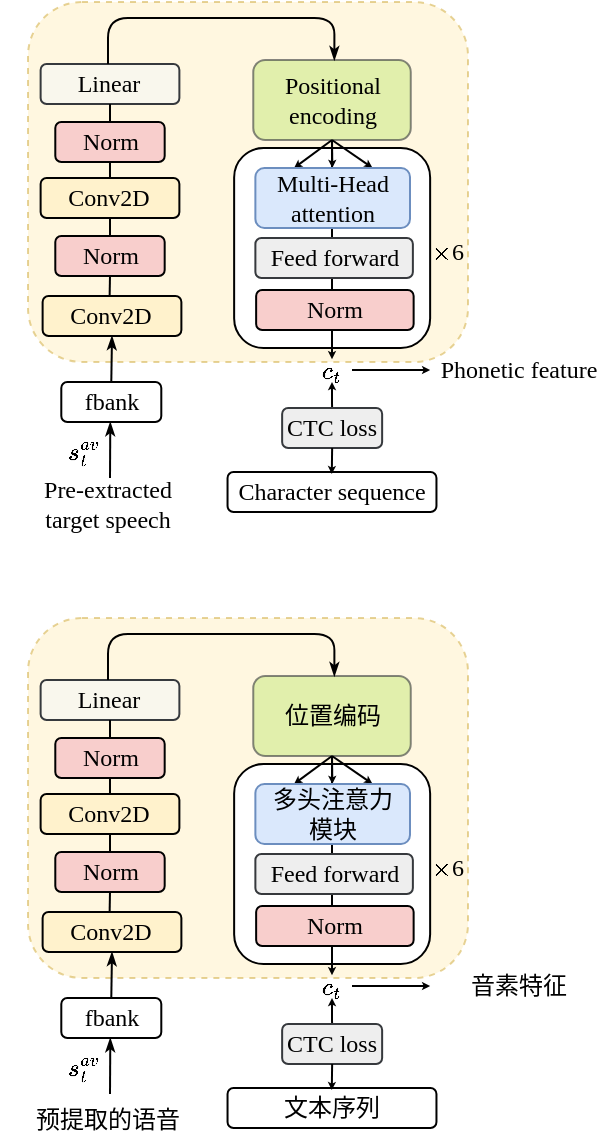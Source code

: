 <mxfile version="20.6.0" type="github">
  <diagram id="uiDUGthfiS99wh9eRNWX" name="第 1 页">
    <mxGraphModel dx="1148" dy="641" grid="1" gridSize="10" guides="1" tooltips="1" connect="1" arrows="1" fold="1" page="1" pageScale="1" pageWidth="827" pageHeight="1169" math="1" shadow="0">
      <root>
        <mxCell id="0" />
        <mxCell id="1" parent="0" />
        <mxCell id="_lmDmzGGMKzYkREYtcQE-26" value="" style="rounded=1;whiteSpace=wrap;html=1;shadow=0;glass=0;dashed=1;sketch=0;fontFamily=Times New Roman;strokeColor=#d6b656;fillColor=#fff2cc;opacity=60;" parent="1" vertex="1">
          <mxGeometry x="320" y="232" width="220" height="180" as="geometry" />
        </mxCell>
        <mxCell id="R2w_MwDzXpO6H1zk8IVc-2" value="" style="rounded=1;whiteSpace=wrap;html=1;" parent="1" vertex="1">
          <mxGeometry x="423.07" y="305" width="98" height="100" as="geometry" />
        </mxCell>
        <mxCell id="R2w_MwDzXpO6H1zk8IVc-6" value="&lt;font face=&quot;Times New Roman&quot;&gt;Positional encoding&lt;/font&gt;" style="rounded=1;whiteSpace=wrap;html=1;fillColor=#cdeb8b;strokeColor=#36393d;opacity=60;" parent="1" vertex="1">
          <mxGeometry x="432.63" y="261" width="78.75" height="40" as="geometry" />
        </mxCell>
        <mxCell id="R2w_MwDzXpO6H1zk8IVc-10" value="&lt;font face=&quot;Times New Roman&quot;&gt;$$\times$$&lt;/font&gt;" style="text;html=1;strokeColor=none;fillColor=none;align=center;verticalAlign=middle;whiteSpace=wrap;rounded=0;" parent="1" vertex="1">
          <mxGeometry x="522.07" y="352" width="10" height="10" as="geometry" />
        </mxCell>
        <mxCell id="R2w_MwDzXpO6H1zk8IVc-12" value="&lt;font face=&quot;Times New Roman&quot;&gt;6&lt;/font&gt;" style="text;html=1;strokeColor=none;fillColor=none;align=center;verticalAlign=middle;whiteSpace=wrap;rounded=0;" parent="1" vertex="1">
          <mxGeometry x="530.07" y="352" width="10" height="10" as="geometry" />
        </mxCell>
        <mxCell id="R2w_MwDzXpO6H1zk8IVc-15" value="&lt;font face=&quot;Times New Roman&quot;&gt;Norm&lt;/font&gt;" style="rounded=1;whiteSpace=wrap;html=1;fillColor=#f8cecc;strokeColor=#000000;" parent="1" vertex="1">
          <mxGeometry x="333.65" y="349" width="54.69" height="20" as="geometry" />
        </mxCell>
        <mxCell id="R2w_MwDzXpO6H1zk8IVc-16" value="&lt;font face=&quot;Times New Roman&quot;&gt;Conv2D&lt;/font&gt;" style="rounded=1;whiteSpace=wrap;html=1;fillColor=#fff2cc;strokeColor=#000000;" parent="1" vertex="1">
          <mxGeometry x="327.31" y="379" width="69.38" height="20" as="geometry" />
        </mxCell>
        <mxCell id="R2w_MwDzXpO6H1zk8IVc-17" value="&lt;font face=&quot;Times New Roman&quot;&gt;Norm&lt;/font&gt;" style="rounded=1;whiteSpace=wrap;html=1;fillColor=#f8cecc;strokeColor=#000000;" parent="1" vertex="1">
          <mxGeometry x="333.65" y="292" width="54.69" height="20" as="geometry" />
        </mxCell>
        <mxCell id="R2w_MwDzXpO6H1zk8IVc-18" value="&lt;font face=&quot;Times New Roman&quot;&gt;Conv2D&lt;/font&gt;" style="rounded=1;whiteSpace=wrap;html=1;fillColor=#fff2cc;strokeColor=#000000;" parent="1" vertex="1">
          <mxGeometry x="326.31" y="320" width="69.38" height="20" as="geometry" />
        </mxCell>
        <mxCell id="R2w_MwDzXpO6H1zk8IVc-19" value="&lt;font face=&quot;Times New Roman&quot;&gt;Linear&lt;/font&gt;" style="rounded=1;whiteSpace=wrap;html=1;fillColor=#f9f7ed;strokeColor=#36393d;" parent="1" vertex="1">
          <mxGeometry x="326.31" y="263" width="69.38" height="20" as="geometry" />
        </mxCell>
        <mxCell id="R2w_MwDzXpO6H1zk8IVc-22" value="&lt;font face=&quot;Times New Roman&quot;&gt;fbank&lt;/font&gt;" style="rounded=1;whiteSpace=wrap;html=1;" parent="1" vertex="1">
          <mxGeometry x="336.65" y="422" width="50" height="20" as="geometry" />
        </mxCell>
        <mxCell id="R2w_MwDzXpO6H1zk8IVc-26" value="" style="edgeStyle=orthogonalEdgeStyle;elbow=vertical;endArrow=classicThin;html=1;endFill=1;endSize=4;entryX=0.515;entryY=0.004;entryDx=0;entryDy=0;entryPerimeter=0;" parent="1" source="R2w_MwDzXpO6H1zk8IVc-19" target="R2w_MwDzXpO6H1zk8IVc-6" edge="1">
          <mxGeometry width="50" height="50" relative="1" as="geometry">
            <mxPoint x="360" y="257" as="sourcePoint" />
            <mxPoint x="515" y="430" as="targetPoint" />
            <Array as="points">
              <mxPoint x="360" y="240" />
              <mxPoint x="473" y="240" />
            </Array>
          </mxGeometry>
        </mxCell>
        <mxCell id="R2w_MwDzXpO6H1zk8IVc-30" value="" style="endArrow=none;html=1;entryX=0.5;entryY=1;entryDx=0;entryDy=0;exitX=0.5;exitY=0;exitDx=0;exitDy=0;" parent="1" source="R2w_MwDzXpO6H1zk8IVc-17" target="R2w_MwDzXpO6H1zk8IVc-19" edge="1">
          <mxGeometry width="50" height="50" relative="1" as="geometry">
            <mxPoint x="358" y="293" as="sourcePoint" />
            <mxPoint x="440" y="270" as="targetPoint" />
          </mxGeometry>
        </mxCell>
        <mxCell id="R2w_MwDzXpO6H1zk8IVc-31" value="" style="endArrow=none;html=1;exitX=0.5;exitY=0;exitDx=0;exitDy=0;entryX=0.5;entryY=1;entryDx=0;entryDy=0;" parent="1" source="R2w_MwDzXpO6H1zk8IVc-18" target="R2w_MwDzXpO6H1zk8IVc-17" edge="1">
          <mxGeometry width="50" height="50" relative="1" as="geometry">
            <mxPoint x="368.081" y="303" as="sourcePoint" />
            <mxPoint x="360" y="312" as="targetPoint" />
          </mxGeometry>
        </mxCell>
        <mxCell id="R2w_MwDzXpO6H1zk8IVc-34" value="" style="endArrow=none;html=1;exitX=0.5;exitY=0;exitDx=0;exitDy=0;entryX=0.5;entryY=1;entryDx=0;entryDy=0;" parent="1" source="R2w_MwDzXpO6H1zk8IVc-15" target="R2w_MwDzXpO6H1zk8IVc-18" edge="1">
          <mxGeometry width="50" height="50" relative="1" as="geometry">
            <mxPoint x="358.995" y="349" as="sourcePoint" />
            <mxPoint x="358" y="340" as="targetPoint" />
          </mxGeometry>
        </mxCell>
        <mxCell id="R2w_MwDzXpO6H1zk8IVc-36" value="" style="endArrow=none;html=1;exitX=0.483;exitY=-0.007;exitDx=0;exitDy=0;exitPerimeter=0;" parent="1" source="R2w_MwDzXpO6H1zk8IVc-16" edge="1">
          <mxGeometry width="50" height="50" relative="1" as="geometry">
            <mxPoint x="361" y="379.0" as="sourcePoint" />
            <mxPoint x="361" y="369" as="targetPoint" />
          </mxGeometry>
        </mxCell>
        <mxCell id="R2w_MwDzXpO6H1zk8IVc-39" value="" style="endArrow=classicThin;html=1;exitX=0.5;exitY=0;exitDx=0;exitDy=0;entryX=0.5;entryY=1;entryDx=0;entryDy=0;strokeWidth=1;endFill=1;endSize=4;" parent="1" source="R2w_MwDzXpO6H1zk8IVc-22" target="R2w_MwDzXpO6H1zk8IVc-16" edge="1">
          <mxGeometry width="50" height="50" relative="1" as="geometry">
            <mxPoint x="362" y="420" as="sourcePoint" />
            <mxPoint x="360" y="399" as="targetPoint" />
          </mxGeometry>
        </mxCell>
        <mxCell id="R2w_MwDzXpO6H1zk8IVc-41" value="" style="endArrow=classicThin;html=1;entryX=0.5;entryY=1;entryDx=0;entryDy=0;strokeWidth=1;endFill=1;exitX=0.5;exitY=0;exitDx=0;exitDy=0;endSize=4;" parent="1" edge="1">
          <mxGeometry width="50" height="50" relative="1" as="geometry">
            <mxPoint x="361" y="470" as="sourcePoint" />
            <mxPoint x="361.15" y="442" as="targetPoint" />
          </mxGeometry>
        </mxCell>
        <mxCell id="R2w_MwDzXpO6H1zk8IVc-59" value="&lt;font face=&quot;Times New Roman&quot;&gt;Phonetic&amp;nbsp;feature&lt;/font&gt;" style="text;html=1;strokeColor=none;fillColor=none;align=center;verticalAlign=middle;whiteSpace=wrap;rounded=0;" parent="1" vertex="1">
          <mxGeometry x="521.07" y="405.5" width="88.93" height="21" as="geometry" />
        </mxCell>
        <mxCell id="YLcuxx9lVjm70YYleejC-2" value="&lt;font face=&quot;Times New Roman&quot;&gt;$$s_t^{av}$$&lt;/font&gt;" style="text;html=1;align=center;verticalAlign=middle;resizable=0;points=[];autosize=1;strokeColor=none;fillColor=none;" parent="1" vertex="1">
          <mxGeometry x="306.65" y="447" width="80" height="20" as="geometry" />
        </mxCell>
        <mxCell id="YLcuxx9lVjm70YYleejC-4" value="&lt;font face=&quot;Times New Roman&quot;&gt;Pre-extracted target speech&lt;/font&gt;" style="text;html=1;strokeColor=none;fillColor=none;align=center;verticalAlign=middle;whiteSpace=wrap;rounded=0;shadow=0;" parent="1" vertex="1">
          <mxGeometry x="320" y="473" width="80" height="20" as="geometry" />
        </mxCell>
        <mxCell id="_lmDmzGGMKzYkREYtcQE-12" value="" style="endArrow=classic;html=1;rounded=1;fontFamily=Times New Roman;endSize=1;exitX=0.5;exitY=1;exitDx=0;exitDy=0;entryX=0.25;entryY=0;entryDx=0;entryDy=0;" parent="1" source="R2w_MwDzXpO6H1zk8IVc-6" target="R2w_MwDzXpO6H1zk8IVc-4" edge="1">
          <mxGeometry width="50" height="50" relative="1" as="geometry">
            <mxPoint x="440" y="330" as="sourcePoint" />
            <mxPoint x="490" y="280" as="targetPoint" />
          </mxGeometry>
        </mxCell>
        <mxCell id="_lmDmzGGMKzYkREYtcQE-13" value="" style="endArrow=classic;html=1;rounded=1;fontFamily=Times New Roman;endSize=1;exitX=0.5;exitY=1;exitDx=0;exitDy=0;" parent="1" source="R2w_MwDzXpO6H1zk8IVc-6" target="R2w_MwDzXpO6H1zk8IVc-4" edge="1">
          <mxGeometry width="50" height="50" relative="1" as="geometry">
            <mxPoint x="482.005" y="311" as="sourcePoint" />
            <mxPoint x="463.378" y="325.0" as="targetPoint" />
          </mxGeometry>
        </mxCell>
        <mxCell id="_lmDmzGGMKzYkREYtcQE-15" value="" style="endArrow=classic;html=1;rounded=1;fontFamily=Times New Roman;endSize=1;exitX=0.5;exitY=1;exitDx=0;exitDy=0;entryX=0.5;entryY=0.049;entryDx=0;entryDy=0;entryPerimeter=0;" parent="1" source="R2w_MwDzXpO6H1zk8IVc-6" target="_lmDmzGGMKzYkREYtcQE-18" edge="1">
          <mxGeometry width="50" height="50" relative="1" as="geometry">
            <mxPoint x="470" y="300" as="sourcePoint" />
            <mxPoint x="390" y="340" as="targetPoint" />
          </mxGeometry>
        </mxCell>
        <mxCell id="_lmDmzGGMKzYkREYtcQE-14" value="" style="endArrow=classic;html=1;rounded=1;fontFamily=Times New Roman;endSize=1;exitX=0.5;exitY=1;exitDx=0;exitDy=0;entryX=0.757;entryY=-0.003;entryDx=0;entryDy=0;entryPerimeter=0;" parent="1" source="R2w_MwDzXpO6H1zk8IVc-6" target="R2w_MwDzXpO6H1zk8IVc-4" edge="1">
          <mxGeometry width="50" height="50" relative="1" as="geometry">
            <mxPoint x="470" y="300" as="sourcePoint" />
            <mxPoint x="482.517" y="325.0" as="targetPoint" />
          </mxGeometry>
        </mxCell>
        <mxCell id="R2w_MwDzXpO6H1zk8IVc-3" value="&lt;font face=&quot;Times New Roman&quot;&gt;Feed forward&lt;/font&gt;" style="rounded=1;whiteSpace=wrap;html=1;fillColor=#eeeeee;strokeColor=#36393d;" parent="1" vertex="1">
          <mxGeometry x="433.69" y="350" width="78.75" height="20" as="geometry" />
        </mxCell>
        <mxCell id="R2w_MwDzXpO6H1zk8IVc-4" value="&lt;font face=&quot;Times New Roman&quot;&gt;Multi-Head attention&lt;/font&gt;" style="rounded=1;whiteSpace=wrap;html=1;fillColor=#dae8fc;strokeColor=#6c8ebf;" parent="1" vertex="1">
          <mxGeometry x="433.69" y="315" width="77.31" height="30" as="geometry" />
        </mxCell>
        <mxCell id="R2w_MwDzXpO6H1zk8IVc-5" value="&lt;font face=&quot;Times New Roman&quot;&gt;Norm&lt;/font&gt;" style="rounded=1;whiteSpace=wrap;html=1;fillColor=#f8cecc;strokeColor=#000000;" parent="1" vertex="1">
          <mxGeometry x="434.07" y="376" width="78.75" height="20" as="geometry" />
        </mxCell>
        <mxCell id="_lmDmzGGMKzYkREYtcQE-25" value="" style="edgeStyle=orthogonalEdgeStyle;rounded=1;orthogonalLoop=1;jettySize=auto;html=1;fontFamily=Times New Roman;startSize=1;endSize=1;" parent="1" source="_lmDmzGGMKzYkREYtcQE-18" target="R2w_MwDzXpO6H1zk8IVc-59" edge="1">
          <mxGeometry relative="1" as="geometry" />
        </mxCell>
        <mxCell id="_lmDmzGGMKzYkREYtcQE-18" value="$$c_t$$" style="text;html=1;strokeColor=none;fillColor=none;align=center;verticalAlign=middle;whiteSpace=wrap;rounded=0;dashed=1;fontFamily=Times New Roman;" parent="1" vertex="1">
          <mxGeometry x="462" y="410" width="20" height="12" as="geometry" />
        </mxCell>
        <mxCell id="_lmDmzGGMKzYkREYtcQE-19" value="" style="endArrow=classic;startArrow=none;html=1;rounded=1;fontFamily=Times New Roman;startSize=1;endSize=1;entryX=0.5;entryY=1;entryDx=0;entryDy=0;exitX=0.499;exitY=0.053;exitDx=0;exitDy=0;exitPerimeter=0;" parent="1" source="_lmDmzGGMKzYkREYtcQE-22" target="_lmDmzGGMKzYkREYtcQE-18" edge="1">
          <mxGeometry width="50" height="50" relative="1" as="geometry">
            <mxPoint x="472" y="440" as="sourcePoint" />
            <mxPoint x="450" y="400" as="targetPoint" />
          </mxGeometry>
        </mxCell>
        <mxCell id="_lmDmzGGMKzYkREYtcQE-20" value="&lt;font face=&quot;Times New Roman&quot;&gt;Character sequence&lt;/font&gt;" style="rounded=1;whiteSpace=wrap;html=1;" parent="1" vertex="1">
          <mxGeometry x="419.77" y="467" width="104.46" height="20" as="geometry" />
        </mxCell>
        <mxCell id="_lmDmzGGMKzYkREYtcQE-22" value="&lt;span style=&quot;font-family: &amp;#34;times new roman&amp;#34;&quot;&gt;CTC loss&lt;/span&gt;" style="rounded=1;whiteSpace=wrap;html=1;shadow=0;sketch=0;glass=0;fillColor=#eeeeee;strokeColor=#36393d;gradientColor=none;" parent="1" vertex="1">
          <mxGeometry x="447.07" y="435" width="50" height="20" as="geometry" />
        </mxCell>
        <mxCell id="_lmDmzGGMKzYkREYtcQE-24" value="" style="endArrow=none;startArrow=classic;html=1;rounded=1;fontFamily=Times New Roman;startSize=1;endSize=1;entryX=0.5;entryY=1;entryDx=0;entryDy=0;exitX=0.499;exitY=0.053;exitDx=0;exitDy=0;exitPerimeter=0;" parent="1" source="_lmDmzGGMKzYkREYtcQE-20" target="_lmDmzGGMKzYkREYtcQE-22" edge="1">
          <mxGeometry width="50" height="50" relative="1" as="geometry">
            <mxPoint x="471.896" y="468.06" as="sourcePoint" />
            <mxPoint x="472" y="422" as="targetPoint" />
          </mxGeometry>
        </mxCell>
        <mxCell id="C9vQ9nAtqURwrtl2QMwR-1" value="" style="rounded=1;whiteSpace=wrap;html=1;shadow=0;glass=0;dashed=1;sketch=0;fontFamily=Times New Roman;strokeColor=#d6b656;fillColor=#fff2cc;opacity=60;" vertex="1" parent="1">
          <mxGeometry x="320" y="540" width="220" height="180" as="geometry" />
        </mxCell>
        <mxCell id="C9vQ9nAtqURwrtl2QMwR-2" value="" style="rounded=1;whiteSpace=wrap;html=1;" vertex="1" parent="1">
          <mxGeometry x="423.07" y="613" width="98" height="100" as="geometry" />
        </mxCell>
        <mxCell id="C9vQ9nAtqURwrtl2QMwR-3" value="&lt;font face=&quot;Times New Roman&quot;&gt;位置编码&lt;/font&gt;" style="rounded=1;whiteSpace=wrap;html=1;fillColor=#cdeb8b;strokeColor=#36393d;opacity=60;" vertex="1" parent="1">
          <mxGeometry x="432.63" y="569" width="78.75" height="40" as="geometry" />
        </mxCell>
        <mxCell id="C9vQ9nAtqURwrtl2QMwR-4" value="&lt;font face=&quot;Times New Roman&quot;&gt;$$\times$$&lt;/font&gt;" style="text;html=1;strokeColor=none;fillColor=none;align=center;verticalAlign=middle;whiteSpace=wrap;rounded=0;" vertex="1" parent="1">
          <mxGeometry x="522.07" y="660" width="10" height="10" as="geometry" />
        </mxCell>
        <mxCell id="C9vQ9nAtqURwrtl2QMwR-5" value="&lt;font face=&quot;Times New Roman&quot;&gt;6&lt;/font&gt;" style="text;html=1;strokeColor=none;fillColor=none;align=center;verticalAlign=middle;whiteSpace=wrap;rounded=0;" vertex="1" parent="1">
          <mxGeometry x="530.07" y="660" width="10" height="10" as="geometry" />
        </mxCell>
        <mxCell id="C9vQ9nAtqURwrtl2QMwR-6" value="&lt;font face=&quot;Times New Roman&quot;&gt;Norm&lt;/font&gt;" style="rounded=1;whiteSpace=wrap;html=1;fillColor=#f8cecc;strokeColor=#000000;" vertex="1" parent="1">
          <mxGeometry x="333.65" y="657" width="54.69" height="20" as="geometry" />
        </mxCell>
        <mxCell id="C9vQ9nAtqURwrtl2QMwR-7" value="&lt;font face=&quot;Times New Roman&quot;&gt;Conv2D&lt;/font&gt;" style="rounded=1;whiteSpace=wrap;html=1;fillColor=#fff2cc;strokeColor=#000000;" vertex="1" parent="1">
          <mxGeometry x="327.31" y="687" width="69.38" height="20" as="geometry" />
        </mxCell>
        <mxCell id="C9vQ9nAtqURwrtl2QMwR-8" value="&lt;font face=&quot;Times New Roman&quot;&gt;Norm&lt;/font&gt;" style="rounded=1;whiteSpace=wrap;html=1;fillColor=#f8cecc;strokeColor=#000000;" vertex="1" parent="1">
          <mxGeometry x="333.65" y="600" width="54.69" height="20" as="geometry" />
        </mxCell>
        <mxCell id="C9vQ9nAtqURwrtl2QMwR-9" value="&lt;font face=&quot;Times New Roman&quot;&gt;Conv2D&lt;/font&gt;" style="rounded=1;whiteSpace=wrap;html=1;fillColor=#fff2cc;strokeColor=#000000;" vertex="1" parent="1">
          <mxGeometry x="326.31" y="628" width="69.38" height="20" as="geometry" />
        </mxCell>
        <mxCell id="C9vQ9nAtqURwrtl2QMwR-10" value="&lt;font face=&quot;Times New Roman&quot;&gt;Linear&lt;/font&gt;" style="rounded=1;whiteSpace=wrap;html=1;fillColor=#f9f7ed;strokeColor=#36393d;" vertex="1" parent="1">
          <mxGeometry x="326.31" y="571" width="69.38" height="20" as="geometry" />
        </mxCell>
        <mxCell id="C9vQ9nAtqURwrtl2QMwR-11" value="&lt;font face=&quot;Times New Roman&quot;&gt;fbank&lt;/font&gt;" style="rounded=1;whiteSpace=wrap;html=1;" vertex="1" parent="1">
          <mxGeometry x="336.65" y="730" width="50" height="20" as="geometry" />
        </mxCell>
        <mxCell id="C9vQ9nAtqURwrtl2QMwR-12" value="" style="edgeStyle=orthogonalEdgeStyle;elbow=vertical;endArrow=classicThin;html=1;endFill=1;endSize=4;entryX=0.515;entryY=0.004;entryDx=0;entryDy=0;entryPerimeter=0;" edge="1" parent="1" source="C9vQ9nAtqURwrtl2QMwR-10" target="C9vQ9nAtqURwrtl2QMwR-3">
          <mxGeometry width="50" height="50" relative="1" as="geometry">
            <mxPoint x="360" y="565" as="sourcePoint" />
            <mxPoint x="515" y="738" as="targetPoint" />
            <Array as="points">
              <mxPoint x="360" y="548" />
              <mxPoint x="473" y="548" />
            </Array>
          </mxGeometry>
        </mxCell>
        <mxCell id="C9vQ9nAtqURwrtl2QMwR-13" value="" style="endArrow=none;html=1;entryX=0.5;entryY=1;entryDx=0;entryDy=0;exitX=0.5;exitY=0;exitDx=0;exitDy=0;" edge="1" parent="1" source="C9vQ9nAtqURwrtl2QMwR-8" target="C9vQ9nAtqURwrtl2QMwR-10">
          <mxGeometry width="50" height="50" relative="1" as="geometry">
            <mxPoint x="358" y="601" as="sourcePoint" />
            <mxPoint x="440" y="578" as="targetPoint" />
          </mxGeometry>
        </mxCell>
        <mxCell id="C9vQ9nAtqURwrtl2QMwR-14" value="" style="endArrow=none;html=1;exitX=0.5;exitY=0;exitDx=0;exitDy=0;entryX=0.5;entryY=1;entryDx=0;entryDy=0;" edge="1" parent="1" source="C9vQ9nAtqURwrtl2QMwR-9" target="C9vQ9nAtqURwrtl2QMwR-8">
          <mxGeometry width="50" height="50" relative="1" as="geometry">
            <mxPoint x="368.081" y="611" as="sourcePoint" />
            <mxPoint x="360" y="620" as="targetPoint" />
          </mxGeometry>
        </mxCell>
        <mxCell id="C9vQ9nAtqURwrtl2QMwR-15" value="" style="endArrow=none;html=1;exitX=0.5;exitY=0;exitDx=0;exitDy=0;entryX=0.5;entryY=1;entryDx=0;entryDy=0;" edge="1" parent="1" source="C9vQ9nAtqURwrtl2QMwR-6" target="C9vQ9nAtqURwrtl2QMwR-9">
          <mxGeometry width="50" height="50" relative="1" as="geometry">
            <mxPoint x="358.995" y="657" as="sourcePoint" />
            <mxPoint x="358" y="648" as="targetPoint" />
          </mxGeometry>
        </mxCell>
        <mxCell id="C9vQ9nAtqURwrtl2QMwR-16" value="" style="endArrow=none;html=1;exitX=0.483;exitY=-0.007;exitDx=0;exitDy=0;exitPerimeter=0;" edge="1" parent="1" source="C9vQ9nAtqURwrtl2QMwR-7">
          <mxGeometry width="50" height="50" relative="1" as="geometry">
            <mxPoint x="361" y="687" as="sourcePoint" />
            <mxPoint x="361.0" y="677" as="targetPoint" />
          </mxGeometry>
        </mxCell>
        <mxCell id="C9vQ9nAtqURwrtl2QMwR-17" value="" style="endArrow=classicThin;html=1;exitX=0.5;exitY=0;exitDx=0;exitDy=0;entryX=0.5;entryY=1;entryDx=0;entryDy=0;strokeWidth=1;endFill=1;endSize=4;" edge="1" parent="1" source="C9vQ9nAtqURwrtl2QMwR-11" target="C9vQ9nAtqURwrtl2QMwR-7">
          <mxGeometry width="50" height="50" relative="1" as="geometry">
            <mxPoint x="362" y="728" as="sourcePoint" />
            <mxPoint x="360" y="707" as="targetPoint" />
          </mxGeometry>
        </mxCell>
        <mxCell id="C9vQ9nAtqURwrtl2QMwR-18" value="" style="endArrow=classicThin;html=1;entryX=0.5;entryY=1;entryDx=0;entryDy=0;strokeWidth=1;endFill=1;exitX=0.5;exitY=0;exitDx=0;exitDy=0;endSize=4;" edge="1" parent="1">
          <mxGeometry width="50" height="50" relative="1" as="geometry">
            <mxPoint x="361.0" y="778" as="sourcePoint" />
            <mxPoint x="361.15" y="750" as="targetPoint" />
          </mxGeometry>
        </mxCell>
        <mxCell id="C9vQ9nAtqURwrtl2QMwR-19" value="&lt;font face=&quot;Times New Roman&quot;&gt;音素特征&lt;/font&gt;" style="text;html=1;strokeColor=none;fillColor=none;align=center;verticalAlign=middle;whiteSpace=wrap;rounded=0;" vertex="1" parent="1">
          <mxGeometry x="521.07" y="713.5" width="88.93" height="21" as="geometry" />
        </mxCell>
        <mxCell id="C9vQ9nAtqURwrtl2QMwR-20" value="&lt;font face=&quot;Times New Roman&quot;&gt;$$s_t^{av}$$&lt;/font&gt;" style="text;html=1;align=center;verticalAlign=middle;resizable=0;points=[];autosize=1;strokeColor=none;fillColor=none;" vertex="1" parent="1">
          <mxGeometry x="306.65" y="755" width="80" height="20" as="geometry" />
        </mxCell>
        <mxCell id="C9vQ9nAtqURwrtl2QMwR-21" value="&lt;font face=&quot;Times New Roman&quot;&gt;预提取的语音&lt;/font&gt;" style="text;html=1;strokeColor=none;fillColor=none;align=center;verticalAlign=middle;whiteSpace=wrap;rounded=0;shadow=0;" vertex="1" parent="1">
          <mxGeometry x="320" y="781" width="80" height="20" as="geometry" />
        </mxCell>
        <mxCell id="C9vQ9nAtqURwrtl2QMwR-22" value="" style="endArrow=classic;html=1;rounded=1;fontFamily=Times New Roman;endSize=1;exitX=0.5;exitY=1;exitDx=0;exitDy=0;entryX=0.25;entryY=0;entryDx=0;entryDy=0;" edge="1" parent="1" source="C9vQ9nAtqURwrtl2QMwR-3" target="C9vQ9nAtqURwrtl2QMwR-27">
          <mxGeometry width="50" height="50" relative="1" as="geometry">
            <mxPoint x="440" y="638" as="sourcePoint" />
            <mxPoint x="490" y="588" as="targetPoint" />
          </mxGeometry>
        </mxCell>
        <mxCell id="C9vQ9nAtqURwrtl2QMwR-23" value="" style="endArrow=classic;html=1;rounded=1;fontFamily=Times New Roman;endSize=1;exitX=0.5;exitY=1;exitDx=0;exitDy=0;" edge="1" parent="1" source="C9vQ9nAtqURwrtl2QMwR-3" target="C9vQ9nAtqURwrtl2QMwR-27">
          <mxGeometry width="50" height="50" relative="1" as="geometry">
            <mxPoint x="482.005" y="619" as="sourcePoint" />
            <mxPoint x="463.378" y="633" as="targetPoint" />
          </mxGeometry>
        </mxCell>
        <mxCell id="C9vQ9nAtqURwrtl2QMwR-24" value="" style="endArrow=classic;html=1;rounded=1;fontFamily=Times New Roman;endSize=1;exitX=0.5;exitY=1;exitDx=0;exitDy=0;entryX=0.5;entryY=0.049;entryDx=0;entryDy=0;entryPerimeter=0;" edge="1" parent="1" source="C9vQ9nAtqURwrtl2QMwR-3" target="C9vQ9nAtqURwrtl2QMwR-30">
          <mxGeometry width="50" height="50" relative="1" as="geometry">
            <mxPoint x="470" y="608" as="sourcePoint" />
            <mxPoint x="390" y="648" as="targetPoint" />
          </mxGeometry>
        </mxCell>
        <mxCell id="C9vQ9nAtqURwrtl2QMwR-25" value="" style="endArrow=classic;html=1;rounded=1;fontFamily=Times New Roman;endSize=1;exitX=0.5;exitY=1;exitDx=0;exitDy=0;entryX=0.757;entryY=-0.003;entryDx=0;entryDy=0;entryPerimeter=0;" edge="1" parent="1" source="C9vQ9nAtqURwrtl2QMwR-3" target="C9vQ9nAtqURwrtl2QMwR-27">
          <mxGeometry width="50" height="50" relative="1" as="geometry">
            <mxPoint x="470" y="608" as="sourcePoint" />
            <mxPoint x="482.517" y="633" as="targetPoint" />
          </mxGeometry>
        </mxCell>
        <mxCell id="C9vQ9nAtqURwrtl2QMwR-26" value="&lt;font face=&quot;Times New Roman&quot;&gt;Feed forward&lt;/font&gt;" style="rounded=1;whiteSpace=wrap;html=1;fillColor=#eeeeee;strokeColor=#36393d;" vertex="1" parent="1">
          <mxGeometry x="433.69" y="658" width="78.75" height="20" as="geometry" />
        </mxCell>
        <mxCell id="C9vQ9nAtqURwrtl2QMwR-27" value="&lt;font face=&quot;Times New Roman&quot;&gt;多头注意力&lt;br&gt;模块&lt;/font&gt;" style="rounded=1;whiteSpace=wrap;html=1;fillColor=#dae8fc;strokeColor=#6c8ebf;" vertex="1" parent="1">
          <mxGeometry x="433.69" y="623" width="77.31" height="30" as="geometry" />
        </mxCell>
        <mxCell id="C9vQ9nAtqURwrtl2QMwR-28" value="&lt;font face=&quot;Times New Roman&quot;&gt;Norm&lt;/font&gt;" style="rounded=1;whiteSpace=wrap;html=1;fillColor=#f8cecc;strokeColor=#000000;" vertex="1" parent="1">
          <mxGeometry x="434.07" y="684" width="78.75" height="20" as="geometry" />
        </mxCell>
        <mxCell id="C9vQ9nAtqURwrtl2QMwR-29" value="" style="edgeStyle=orthogonalEdgeStyle;rounded=1;orthogonalLoop=1;jettySize=auto;html=1;fontFamily=Times New Roman;startSize=1;endSize=1;" edge="1" parent="1" source="C9vQ9nAtqURwrtl2QMwR-30" target="C9vQ9nAtqURwrtl2QMwR-19">
          <mxGeometry relative="1" as="geometry" />
        </mxCell>
        <mxCell id="C9vQ9nAtqURwrtl2QMwR-30" value="$$c_t$$" style="text;html=1;strokeColor=none;fillColor=none;align=center;verticalAlign=middle;whiteSpace=wrap;rounded=0;dashed=1;fontFamily=Times New Roman;" vertex="1" parent="1">
          <mxGeometry x="462" y="718" width="20" height="12" as="geometry" />
        </mxCell>
        <mxCell id="C9vQ9nAtqURwrtl2QMwR-31" value="" style="endArrow=classic;startArrow=none;html=1;rounded=1;fontFamily=Times New Roman;startSize=1;endSize=1;entryX=0.5;entryY=1;entryDx=0;entryDy=0;exitX=0.499;exitY=0.053;exitDx=0;exitDy=0;exitPerimeter=0;" edge="1" parent="1" source="C9vQ9nAtqURwrtl2QMwR-33" target="C9vQ9nAtqURwrtl2QMwR-30">
          <mxGeometry width="50" height="50" relative="1" as="geometry">
            <mxPoint x="472" y="748" as="sourcePoint" />
            <mxPoint x="450" y="708" as="targetPoint" />
          </mxGeometry>
        </mxCell>
        <mxCell id="C9vQ9nAtqURwrtl2QMwR-32" value="&lt;font face=&quot;Times New Roman&quot;&gt;文本序列&lt;/font&gt;" style="rounded=1;whiteSpace=wrap;html=1;" vertex="1" parent="1">
          <mxGeometry x="419.77" y="775" width="104.46" height="20" as="geometry" />
        </mxCell>
        <mxCell id="C9vQ9nAtqURwrtl2QMwR-33" value="&lt;span style=&quot;font-family: &amp;#34;times new roman&amp;#34;&quot;&gt;CTC loss&lt;/span&gt;" style="rounded=1;whiteSpace=wrap;html=1;shadow=0;sketch=0;glass=0;fillColor=#eeeeee;strokeColor=#36393d;gradientColor=none;" vertex="1" parent="1">
          <mxGeometry x="447.07" y="743" width="50" height="20" as="geometry" />
        </mxCell>
        <mxCell id="C9vQ9nAtqURwrtl2QMwR-34" value="" style="endArrow=none;startArrow=classic;html=1;rounded=1;fontFamily=Times New Roman;startSize=1;endSize=1;entryX=0.5;entryY=1;entryDx=0;entryDy=0;exitX=0.499;exitY=0.053;exitDx=0;exitDy=0;exitPerimeter=0;" edge="1" parent="1" source="C9vQ9nAtqURwrtl2QMwR-32" target="C9vQ9nAtqURwrtl2QMwR-33">
          <mxGeometry width="50" height="50" relative="1" as="geometry">
            <mxPoint x="471.896" y="776.06" as="sourcePoint" />
            <mxPoint x="472" y="730" as="targetPoint" />
          </mxGeometry>
        </mxCell>
      </root>
    </mxGraphModel>
  </diagram>
</mxfile>
